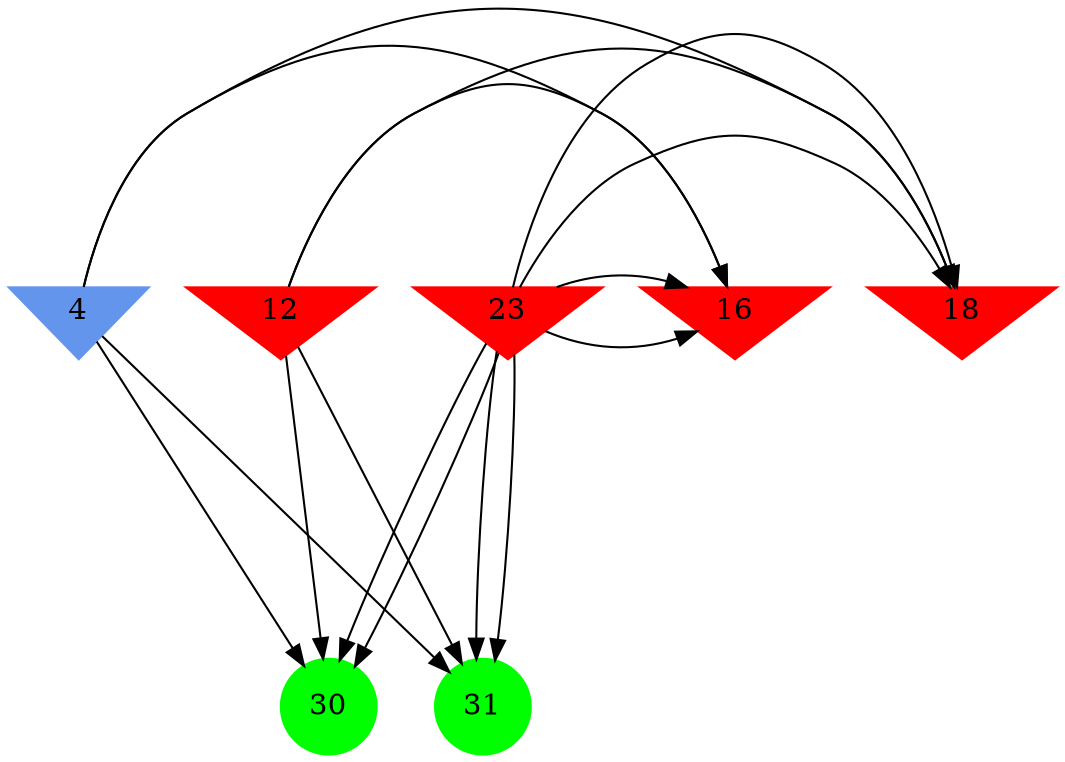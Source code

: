 digraph brain {
	ranksep=2.0;
	4 [shape=invtriangle,style=filled,color=cornflowerblue];
	12 [shape=invtriangle,style=filled,color=red];
	16 [shape=invtriangle,style=filled,color=red];
	18 [shape=invtriangle,style=filled,color=red];
	23 [shape=invtriangle,style=filled,color=red];
	30 [shape=circle,style=filled,color=green];
	31 [shape=circle,style=filled,color=green];
	23	->	16;
	23	->	18;
	23	->	30;
	23	->	31;
	12	->	16;
	12	->	18;
	12	->	30;
	12	->	31;
	4	->	16;
	4	->	18;
	4	->	30;
	4	->	31;
	23	->	16;
	23	->	18;
	23	->	30;
	23	->	31;
	{ rank=same; 4; 12; 16; 18; 23; }
	{ rank=same; }
	{ rank=same; 30; 31; }
}
